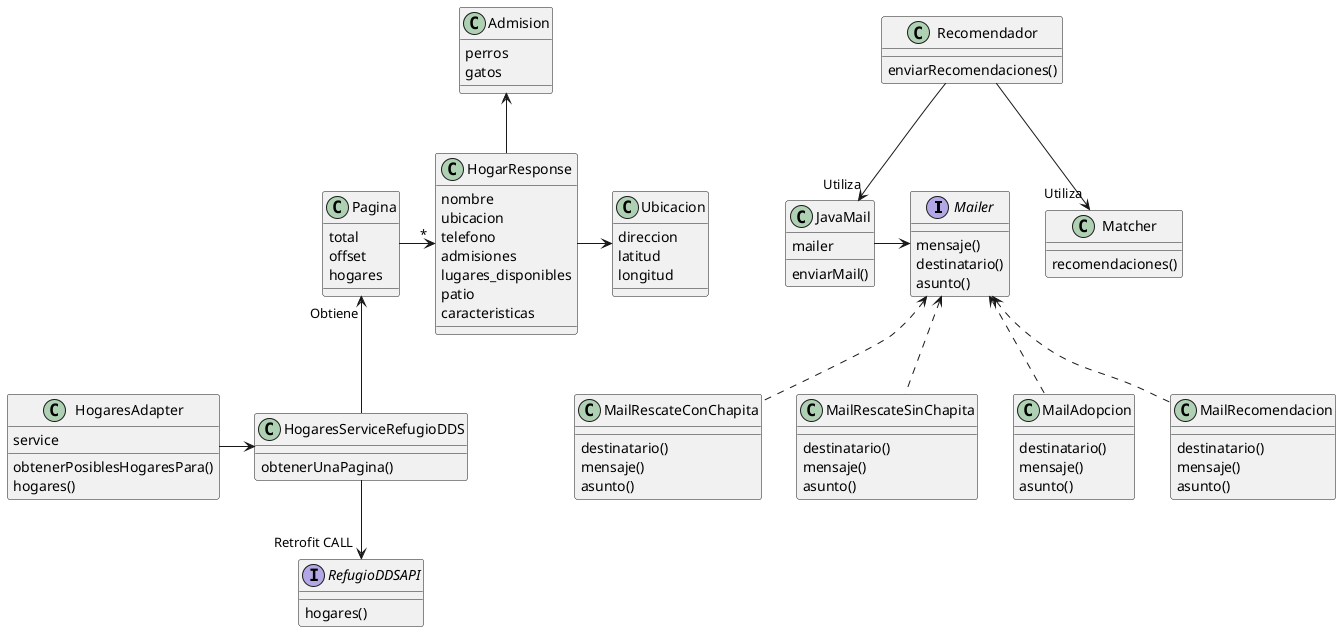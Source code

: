 @startuml RescateDePatitas

interface Mailer{
  mensaje()
  destinatario()
  asunto()
}

JavaMail -> Mailer
class JavaMail{
  mailer
  enviarMail()
}

MailRescateConChapita .u.> Mailer
class MailRescateConChapita{
  destinatario()
  mensaje()
  asunto()
}

MailRescateSinChapita .u.> Mailer
class MailRescateSinChapita{
  destinatario()
  mensaje()
  asunto()
}

MailAdopcion .u.> Mailer
class MailAdopcion{
  destinatario()
  mensaje()
  asunto()
}

MailRecomendacion .u.> Mailer
class MailRecomendacion{
  destinatario()
  mensaje()
  asunto()
}


interface RefugioDDSAPI{
  hogares()
}

HogaresServiceRefugioDDS -u-> "Obtiene" Pagina
HogaresServiceRefugioDDS -d->"Retrofit CALL" RefugioDDSAPI
class HogaresServiceRefugioDDS{
  obtenerUnaPagina()
}

HogaresAdapter -> HogaresServiceRefugioDDS
class HogaresAdapter{
  service
  obtenerPosiblesHogaresPara()
  hogares()
}

HogarResponse -> Ubicacion
HogarResponse -u-> Admision
class HogarResponse{

  nombre
  ubicacion
  telefono
  admisiones
  lugares_disponibles
  patio
  caracteristicas

}

Pagina -> "*" HogarResponse
class Pagina{
  total
  offset
  hogares
}

class Ubicacion{
  direccion
  latitud
  longitud
}

class Admision{
  perros
  gatos
}

class Matcher{
  recomendaciones()
}

Recomendador --> "Utiliza" Matcher
Recomendador -d-> "Utiliza" JavaMail
class Recomendador{
  enviarRecomendaciones()
}

@enduml